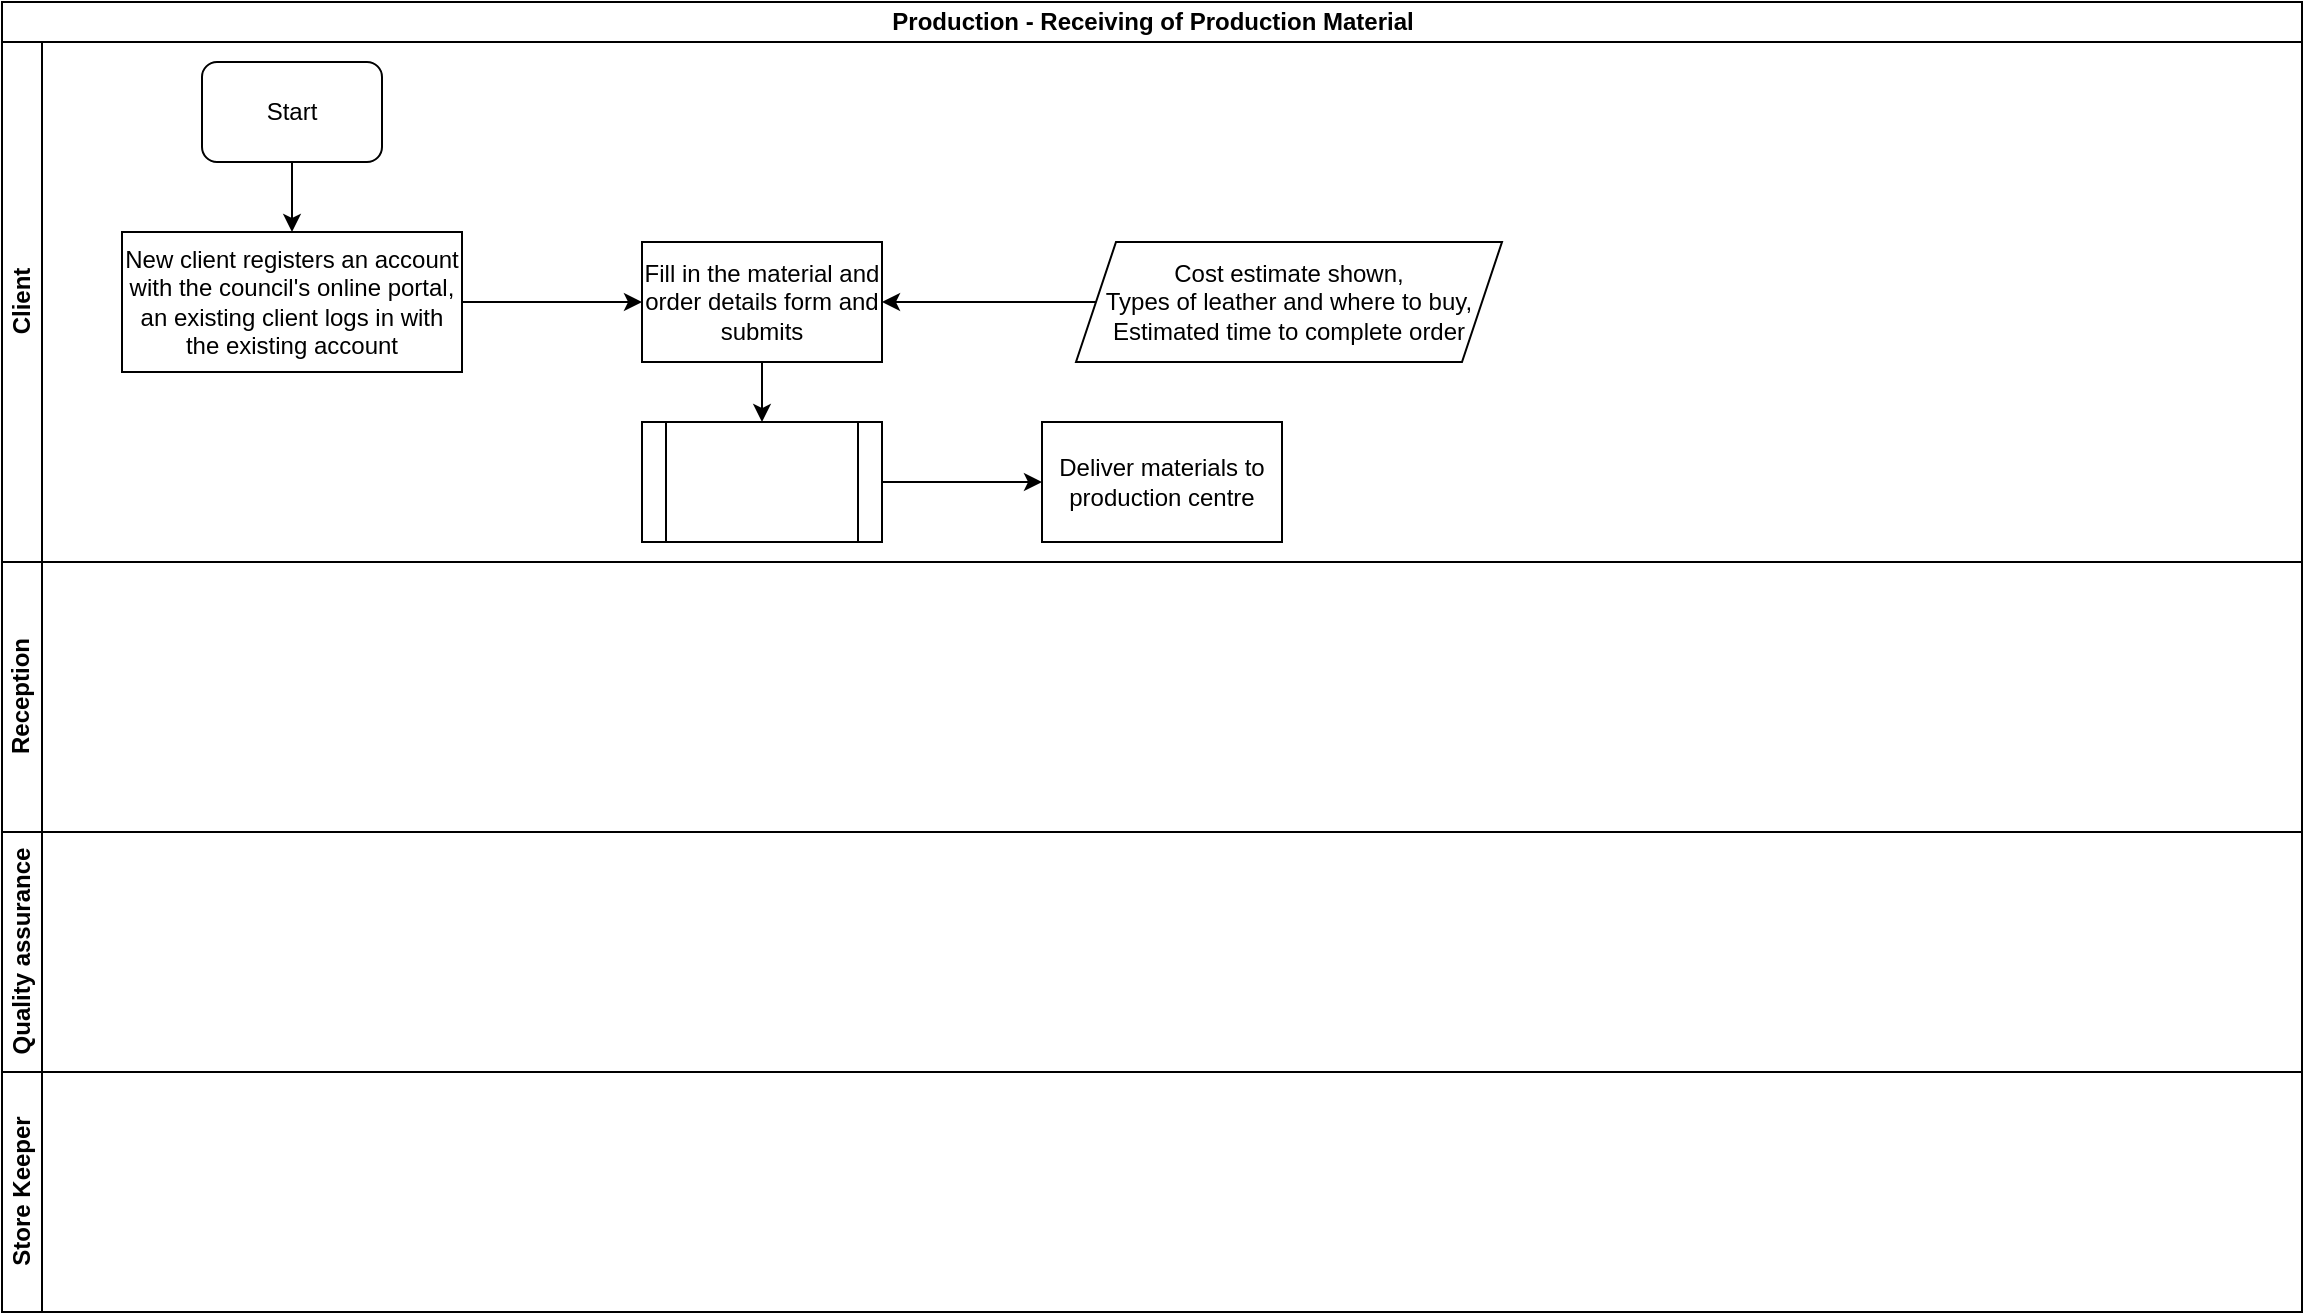 <mxfile version="13.10.6" type="github">
  <diagram id="IWARdDuZ1ql6BfNOUT5s" name="Page-1">
    <mxGraphModel dx="1038" dy="547" grid="1" gridSize="10" guides="1" tooltips="1" connect="1" arrows="1" fold="1" page="1" pageScale="1" pageWidth="1169" pageHeight="827" math="0" shadow="0">
      <root>
        <mxCell id="0" />
        <mxCell id="1" parent="0" />
        <mxCell id="aD70b2e0ycqTwXBgA6Ax-1" value="Production - Receiving of Production Material" style="swimlane;html=1;childLayout=stackLayout;resizeParent=1;resizeParentMax=0;horizontal=1;startSize=20;horizontalStack=0;" vertex="1" parent="1">
          <mxGeometry x="10" y="10" width="1150" height="655" as="geometry" />
        </mxCell>
        <mxCell id="aD70b2e0ycqTwXBgA6Ax-2" value="Client" style="swimlane;html=1;startSize=20;horizontal=0;" vertex="1" parent="aD70b2e0ycqTwXBgA6Ax-1">
          <mxGeometry y="20" width="1150" height="260" as="geometry" />
        </mxCell>
        <mxCell id="aD70b2e0ycqTwXBgA6Ax-10" value="Start" style="rounded=1;whiteSpace=wrap;html=1;" vertex="1" parent="aD70b2e0ycqTwXBgA6Ax-2">
          <mxGeometry x="100" y="10" width="90" height="50" as="geometry" />
        </mxCell>
        <mxCell id="aD70b2e0ycqTwXBgA6Ax-13" value="New client registers an account with the council&#39;s online portal, an existing client logs in with the existing account" style="rounded=0;whiteSpace=wrap;html=1;" vertex="1" parent="aD70b2e0ycqTwXBgA6Ax-2">
          <mxGeometry x="60" y="95" width="170" height="70" as="geometry" />
        </mxCell>
        <mxCell id="aD70b2e0ycqTwXBgA6Ax-12" value="" style="edgeStyle=orthogonalEdgeStyle;rounded=0;orthogonalLoop=1;jettySize=auto;html=1;entryX=0.5;entryY=0;entryDx=0;entryDy=0;" edge="1" parent="aD70b2e0ycqTwXBgA6Ax-2" source="aD70b2e0ycqTwXBgA6Ax-10" target="aD70b2e0ycqTwXBgA6Ax-13">
          <mxGeometry relative="1" as="geometry">
            <mxPoint x="145" y="135" as="targetPoint" />
          </mxGeometry>
        </mxCell>
        <mxCell id="aD70b2e0ycqTwXBgA6Ax-14" value="Fill in the material and order details form and submits" style="whiteSpace=wrap;html=1;rounded=0;" vertex="1" parent="aD70b2e0ycqTwXBgA6Ax-2">
          <mxGeometry x="320" y="100" width="120" height="60" as="geometry" />
        </mxCell>
        <mxCell id="aD70b2e0ycqTwXBgA6Ax-15" value="" style="edgeStyle=orthogonalEdgeStyle;rounded=0;orthogonalLoop=1;jettySize=auto;html=1;" edge="1" parent="aD70b2e0ycqTwXBgA6Ax-2" source="aD70b2e0ycqTwXBgA6Ax-13" target="aD70b2e0ycqTwXBgA6Ax-14">
          <mxGeometry relative="1" as="geometry" />
        </mxCell>
        <mxCell id="aD70b2e0ycqTwXBgA6Ax-18" value="&lt;div&gt;Cost estimate shown,&lt;/div&gt;&lt;div&gt;Types of leather and where to buy,&lt;/div&gt;&lt;div&gt;Estimated time to complete order&lt;br&gt;&lt;/div&gt;" style="shape=parallelogram;perimeter=parallelogramPerimeter;whiteSpace=wrap;html=1;fixedSize=1;" vertex="1" parent="aD70b2e0ycqTwXBgA6Ax-2">
          <mxGeometry x="537" y="100" width="213" height="60" as="geometry" />
        </mxCell>
        <mxCell id="aD70b2e0ycqTwXBgA6Ax-20" value="" style="edgeStyle=orthogonalEdgeStyle;rounded=0;orthogonalLoop=1;jettySize=auto;html=1;entryX=1;entryY=0.5;entryDx=0;entryDy=0;" edge="1" parent="aD70b2e0ycqTwXBgA6Ax-2" source="aD70b2e0ycqTwXBgA6Ax-18" target="aD70b2e0ycqTwXBgA6Ax-14">
          <mxGeometry relative="1" as="geometry">
            <mxPoint x="450" y="130" as="targetPoint" />
          </mxGeometry>
        </mxCell>
        <mxCell id="aD70b2e0ycqTwXBgA6Ax-17" value="" style="edgeStyle=orthogonalEdgeStyle;rounded=0;orthogonalLoop=1;jettySize=auto;html=1;entryX=0.5;entryY=0;entryDx=0;entryDy=0;" edge="1" parent="aD70b2e0ycqTwXBgA6Ax-2" source="aD70b2e0ycqTwXBgA6Ax-14" target="aD70b2e0ycqTwXBgA6Ax-23">
          <mxGeometry relative="1" as="geometry">
            <mxPoint x="380" y="190" as="targetPoint" />
          </mxGeometry>
        </mxCell>
        <mxCell id="aD70b2e0ycqTwXBgA6Ax-23" value="" style="shape=process;whiteSpace=wrap;html=1;backgroundOutline=1;" vertex="1" parent="aD70b2e0ycqTwXBgA6Ax-2">
          <mxGeometry x="320" y="190" width="120" height="60" as="geometry" />
        </mxCell>
        <mxCell id="aD70b2e0ycqTwXBgA6Ax-3" value="Reception" style="swimlane;html=1;startSize=20;horizontal=0;" vertex="1" parent="aD70b2e0ycqTwXBgA6Ax-1">
          <mxGeometry y="280" width="1150" height="135" as="geometry" />
        </mxCell>
        <mxCell id="aD70b2e0ycqTwXBgA6Ax-4" value="Quality assurance" style="swimlane;html=1;startSize=20;horizontal=0;" vertex="1" parent="aD70b2e0ycqTwXBgA6Ax-1">
          <mxGeometry y="415" width="1150" height="120" as="geometry" />
        </mxCell>
        <mxCell id="aD70b2e0ycqTwXBgA6Ax-9" value="Store Keeper" style="swimlane;html=1;startSize=20;horizontal=0;" vertex="1" parent="aD70b2e0ycqTwXBgA6Ax-1">
          <mxGeometry y="535" width="1150" height="120" as="geometry" />
        </mxCell>
        <mxCell id="aD70b2e0ycqTwXBgA6Ax-21" value="Deliver materials to production centre" style="whiteSpace=wrap;html=1;rounded=0;" vertex="1" parent="1">
          <mxGeometry x="530" y="220" width="120" height="60" as="geometry" />
        </mxCell>
        <mxCell id="aD70b2e0ycqTwXBgA6Ax-22" value="" style="edgeStyle=orthogonalEdgeStyle;rounded=0;orthogonalLoop=1;jettySize=auto;html=1;exitX=1;exitY=0.5;exitDx=0;exitDy=0;" edge="1" parent="1" source="aD70b2e0ycqTwXBgA6Ax-23" target="aD70b2e0ycqTwXBgA6Ax-21">
          <mxGeometry relative="1" as="geometry">
            <mxPoint x="450" y="250" as="sourcePoint" />
          </mxGeometry>
        </mxCell>
      </root>
    </mxGraphModel>
  </diagram>
</mxfile>
